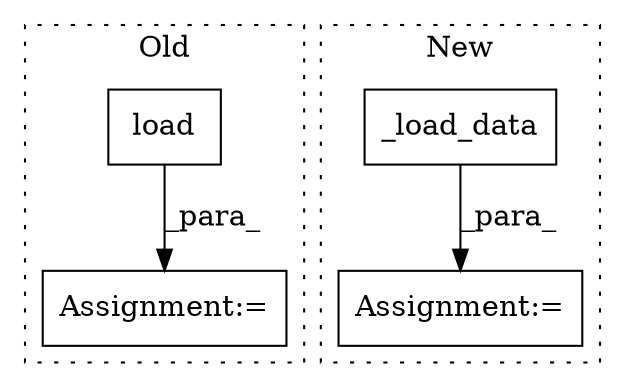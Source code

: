 digraph G {
subgraph cluster0 {
1 [label="load" a="32" s="7125,7213" l="5,1" shape="box"];
4 [label="Assignment:=" a="7" s="7118" l="1" shape="box"];
label = "Old";
style="dotted";
}
subgraph cluster1 {
2 [label="_load_data" a="32" s="7205,7235" l="11,1" shape="box"];
3 [label="Assignment:=" a="7" s="7204" l="1" shape="box"];
label = "New";
style="dotted";
}
1 -> 4 [label="_para_"];
2 -> 3 [label="_para_"];
}